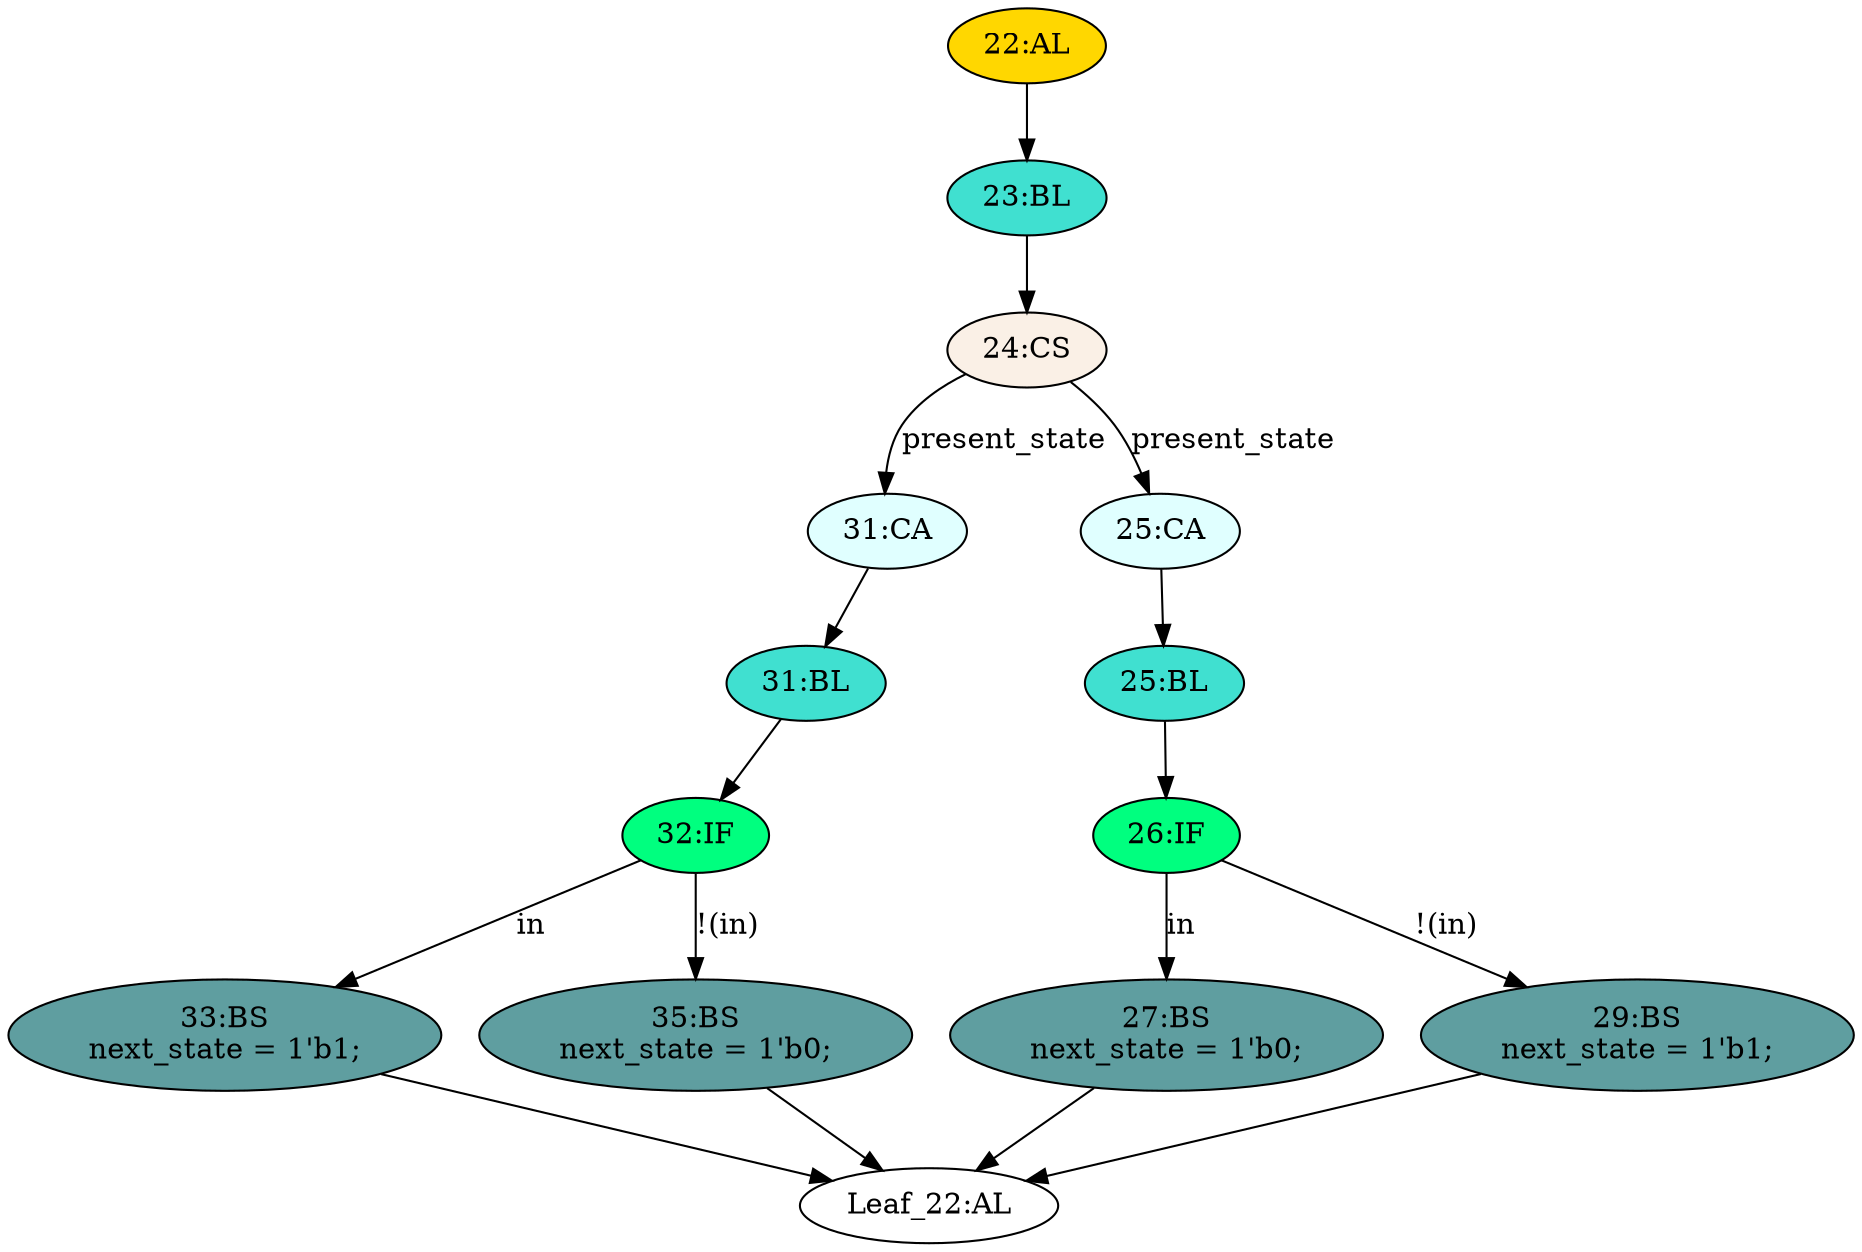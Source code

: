 strict digraph "" {
	node [label="\N"];
	"22:AL"	[ast="<pyverilog.vparser.ast.Always object at 0x7f73e00b0250>",
		clk_sens=False,
		fillcolor=gold,
		label="22:AL",
		sens="['present_state', 'in']",
		statements="[]",
		style=filled,
		typ=Always,
		use_var="['present_state', 'in']"];
	"23:BL"	[ast="<pyverilog.vparser.ast.Block object at 0x7f73e00b0410>",
		fillcolor=turquoise,
		label="23:BL",
		statements="[]",
		style=filled,
		typ=Block];
	"22:AL" -> "23:BL"	[cond="[]",
		lineno=None];
	"31:CA"	[ast="<pyverilog.vparser.ast.Case object at 0x7f73e00b0990>",
		fillcolor=lightcyan,
		label="31:CA",
		statements="[]",
		style=filled,
		typ=Case];
	"31:BL"	[ast="<pyverilog.vparser.ast.Block object at 0x7f73e00b0a10>",
		fillcolor=turquoise,
		label="31:BL",
		statements="[]",
		style=filled,
		typ=Block];
	"31:CA" -> "31:BL"	[cond="[]",
		lineno=None];
	"32:IF"	[ast="<pyverilog.vparser.ast.IfStatement object at 0x7f73e00b0a50>",
		fillcolor=springgreen,
		label="32:IF",
		statements="[]",
		style=filled,
		typ=IfStatement];
	"31:BL" -> "32:IF"	[cond="[]",
		lineno=None];
	"25:CA"	[ast="<pyverilog.vparser.ast.Case object at 0x7f73e00b0510>",
		fillcolor=lightcyan,
		label="25:CA",
		statements="[]",
		style=filled,
		typ=Case];
	"25:BL"	[ast="<pyverilog.vparser.ast.Block object at 0x7f73e00b0590>",
		fillcolor=turquoise,
		label="25:BL",
		statements="[]",
		style=filled,
		typ=Block];
	"25:CA" -> "25:BL"	[cond="[]",
		lineno=None];
	"33:BS"	[ast="<pyverilog.vparser.ast.BlockingSubstitution object at 0x7f73e00b0c10>",
		fillcolor=cadetblue,
		label="33:BS
next_state = 1'b1;",
		statements="[<pyverilog.vparser.ast.BlockingSubstitution object at 0x7f73e00b0c10>]",
		style=filled,
		typ=BlockingSubstitution];
	"32:IF" -> "33:BS"	[cond="['in']",
		label=in,
		lineno=32];
	"35:BS"	[ast="<pyverilog.vparser.ast.BlockingSubstitution object at 0x7f73e00b0a90>",
		fillcolor=cadetblue,
		label="35:BS
next_state = 1'b0;",
		statements="[<pyverilog.vparser.ast.BlockingSubstitution object at 0x7f73e00b0a90>]",
		style=filled,
		typ=BlockingSubstitution];
	"32:IF" -> "35:BS"	[cond="['in']",
		label="!(in)",
		lineno=32];
	"27:BS"	[ast="<pyverilog.vparser.ast.BlockingSubstitution object at 0x7f73e00b0810>",
		fillcolor=cadetblue,
		label="27:BS
next_state = 1'b0;",
		statements="[<pyverilog.vparser.ast.BlockingSubstitution object at 0x7f73e00b0810>]",
		style=filled,
		typ=BlockingSubstitution];
	"Leaf_22:AL"	[def_var="['next_state']",
		label="Leaf_22:AL"];
	"27:BS" -> "Leaf_22:AL"	[cond="[]",
		lineno=None];
	"24:CS"	[ast="<pyverilog.vparser.ast.CaseStatement object at 0x7f73e00b0450>",
		fillcolor=linen,
		label="24:CS",
		statements="[]",
		style=filled,
		typ=CaseStatement];
	"24:CS" -> "31:CA"	[cond="['present_state']",
		label=present_state,
		lineno=24];
	"24:CS" -> "25:CA"	[cond="['present_state']",
		label=present_state,
		lineno=24];
	"23:BL" -> "24:CS"	[cond="[]",
		lineno=None];
	"26:IF"	[ast="<pyverilog.vparser.ast.IfStatement object at 0x7f73e00b05d0>",
		fillcolor=springgreen,
		label="26:IF",
		statements="[]",
		style=filled,
		typ=IfStatement];
	"26:IF" -> "27:BS"	[cond="['in']",
		label=in,
		lineno=26];
	"29:BS"	[ast="<pyverilog.vparser.ast.BlockingSubstitution object at 0x7f73e00b0650>",
		fillcolor=cadetblue,
		label="29:BS
next_state = 1'b1;",
		statements="[<pyverilog.vparser.ast.BlockingSubstitution object at 0x7f73e00b0650>]",
		style=filled,
		typ=BlockingSubstitution];
	"26:IF" -> "29:BS"	[cond="['in']",
		label="!(in)",
		lineno=26];
	"25:BL" -> "26:IF"	[cond="[]",
		lineno=None];
	"33:BS" -> "Leaf_22:AL"	[cond="[]",
		lineno=None];
	"29:BS" -> "Leaf_22:AL"	[cond="[]",
		lineno=None];
	"35:BS" -> "Leaf_22:AL"	[cond="[]",
		lineno=None];
}
